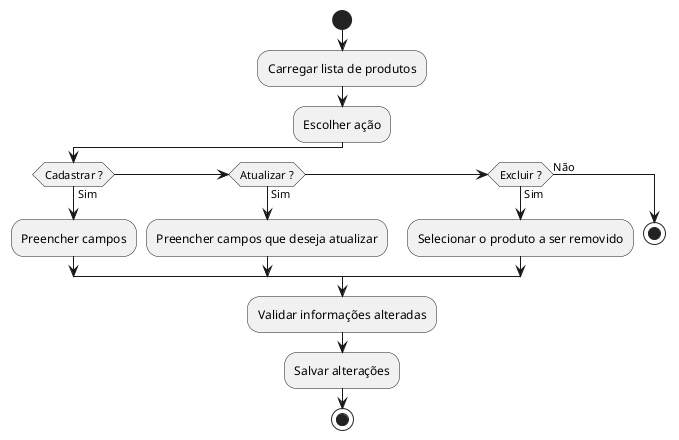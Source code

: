 @startuml
start
    :Carregar lista de produtos;
    :Escolher ação;
    if (Cadastrar ?) then (Sim)
        :Preencher campos;
        elseif (Atualizar ?) then (Sim)
            :Preencher campos que deseja atualizar;
        elseif (Excluir ?) then (Sim)
            :Selecionar o produto a ser removido;
        else (Não)
            stop
    endif
    :Validar informações alteradas;
    :Salvar alterações;
stop
@enduml